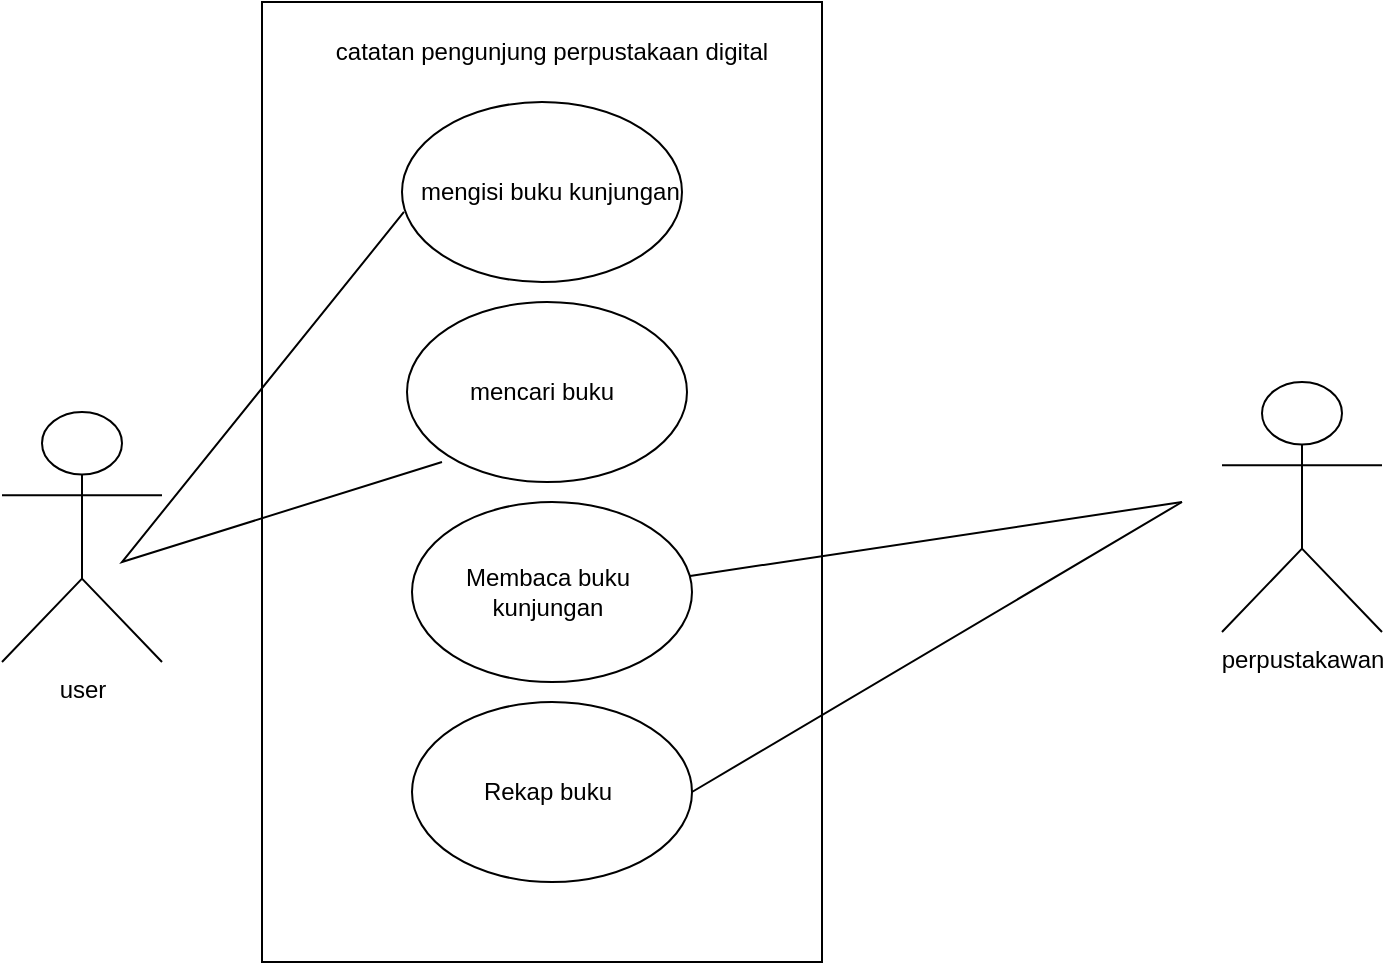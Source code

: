 <mxfile version="22.1.21" type="github">
  <diagram name="Page-1" id="qbuFXEDZn-jWL9eGEKkT">
    <mxGraphModel dx="787" dy="439" grid="1" gridSize="10" guides="1" tooltips="1" connect="1" arrows="1" fold="1" page="1" pageScale="1" pageWidth="850" pageHeight="1100" math="0" shadow="0">
      <root>
        <mxCell id="0" />
        <mxCell id="1" parent="0" />
        <mxCell id="QLr3mYLhtkEuDTHHhEBT-1" value="" style="rounded=0;whiteSpace=wrap;html=1;" vertex="1" parent="1">
          <mxGeometry x="170" y="40" width="280" height="480" as="geometry" />
        </mxCell>
        <mxCell id="QLr3mYLhtkEuDTHHhEBT-2" value="" style="ellipse;whiteSpace=wrap;html=1;" vertex="1" parent="1">
          <mxGeometry x="240" y="90" width="140" height="90" as="geometry" />
        </mxCell>
        <mxCell id="QLr3mYLhtkEuDTHHhEBT-3" value="catatan pengunjung perpustakaan digital" style="text;html=1;strokeColor=none;fillColor=none;align=center;verticalAlign=middle;whiteSpace=wrap;rounded=0;" vertex="1" parent="1">
          <mxGeometry x="180" y="50" width="270" height="30" as="geometry" />
        </mxCell>
        <mxCell id="QLr3mYLhtkEuDTHHhEBT-4" value="&amp;nbsp;mengisi buku kunjungan" style="text;html=1;strokeColor=none;fillColor=none;align=center;verticalAlign=middle;whiteSpace=wrap;rounded=0;" vertex="1" parent="1">
          <mxGeometry x="245" y="130" width="135" height="10" as="geometry" />
        </mxCell>
        <mxCell id="QLr3mYLhtkEuDTHHhEBT-5" value="" style="ellipse;whiteSpace=wrap;html=1;" vertex="1" parent="1">
          <mxGeometry x="242.5" y="190" width="140" height="90" as="geometry" />
        </mxCell>
        <mxCell id="QLr3mYLhtkEuDTHHhEBT-6" value="mencari buku" style="text;html=1;strokeColor=none;fillColor=none;align=center;verticalAlign=middle;whiteSpace=wrap;rounded=0;" vertex="1" parent="1">
          <mxGeometry x="265" y="220" width="90" height="30" as="geometry" />
        </mxCell>
        <mxCell id="QLr3mYLhtkEuDTHHhEBT-7" value="" style="ellipse;whiteSpace=wrap;html=1;" vertex="1" parent="1">
          <mxGeometry x="245" y="290" width="140" height="90" as="geometry" />
        </mxCell>
        <mxCell id="QLr3mYLhtkEuDTHHhEBT-8" value="Membaca buku kunjungan" style="text;html=1;strokeColor=none;fillColor=none;align=center;verticalAlign=middle;whiteSpace=wrap;rounded=0;" vertex="1" parent="1">
          <mxGeometry x="252.5" y="325" width="120" height="20" as="geometry" />
        </mxCell>
        <mxCell id="QLr3mYLhtkEuDTHHhEBT-9" value="" style="ellipse;whiteSpace=wrap;html=1;" vertex="1" parent="1">
          <mxGeometry x="245" y="390" width="140" height="90" as="geometry" />
        </mxCell>
        <mxCell id="QLr3mYLhtkEuDTHHhEBT-10" value="Rekap buku" style="text;html=1;strokeColor=none;fillColor=none;align=center;verticalAlign=middle;whiteSpace=wrap;rounded=0;" vertex="1" parent="1">
          <mxGeometry x="277.5" y="420" width="70" height="30" as="geometry" />
        </mxCell>
        <mxCell id="QLr3mYLhtkEuDTHHhEBT-11" value="perpustakawan" style="shape=umlActor;verticalLabelPosition=bottom;verticalAlign=top;html=1;outlineConnect=0;" vertex="1" parent="1">
          <mxGeometry x="650" y="230" width="80" height="125" as="geometry" />
        </mxCell>
        <mxCell id="QLr3mYLhtkEuDTHHhEBT-12" value="user" style="shape=umlActor;verticalLabelPosition=bottom;verticalAlign=top;html=1;outlineConnect=0;" vertex="1" parent="1">
          <mxGeometry x="40" y="245" width="80" height="125" as="geometry" />
        </mxCell>
        <mxCell id="QLr3mYLhtkEuDTHHhEBT-24" value="" style="endArrow=none;html=1;rounded=0;entryX=0.007;entryY=0.611;entryDx=0;entryDy=0;entryPerimeter=0;" edge="1" parent="1" target="QLr3mYLhtkEuDTHHhEBT-2">
          <mxGeometry width="50" height="50" relative="1" as="geometry">
            <mxPoint x="260" y="270" as="sourcePoint" />
            <mxPoint x="240" y="180" as="targetPoint" />
            <Array as="points">
              <mxPoint x="100" y="320" />
            </Array>
          </mxGeometry>
        </mxCell>
        <mxCell id="QLr3mYLhtkEuDTHHhEBT-26" value="" style="endArrow=none;html=1;rounded=0;exitX=0.993;exitY=0.411;exitDx=0;exitDy=0;exitPerimeter=0;" edge="1" parent="1" source="QLr3mYLhtkEuDTHHhEBT-7">
          <mxGeometry width="50" height="50" relative="1" as="geometry">
            <mxPoint x="570" y="345" as="sourcePoint" />
            <mxPoint x="630" y="290" as="targetPoint" />
          </mxGeometry>
        </mxCell>
        <mxCell id="QLr3mYLhtkEuDTHHhEBT-27" value="" style="endArrow=none;html=1;rounded=0;exitX=1;exitY=0.5;exitDx=0;exitDy=0;" edge="1" parent="1" source="QLr3mYLhtkEuDTHHhEBT-9">
          <mxGeometry width="50" height="50" relative="1" as="geometry">
            <mxPoint x="580" y="340" as="sourcePoint" />
            <mxPoint x="630" y="290" as="targetPoint" />
          </mxGeometry>
        </mxCell>
      </root>
    </mxGraphModel>
  </diagram>
</mxfile>
